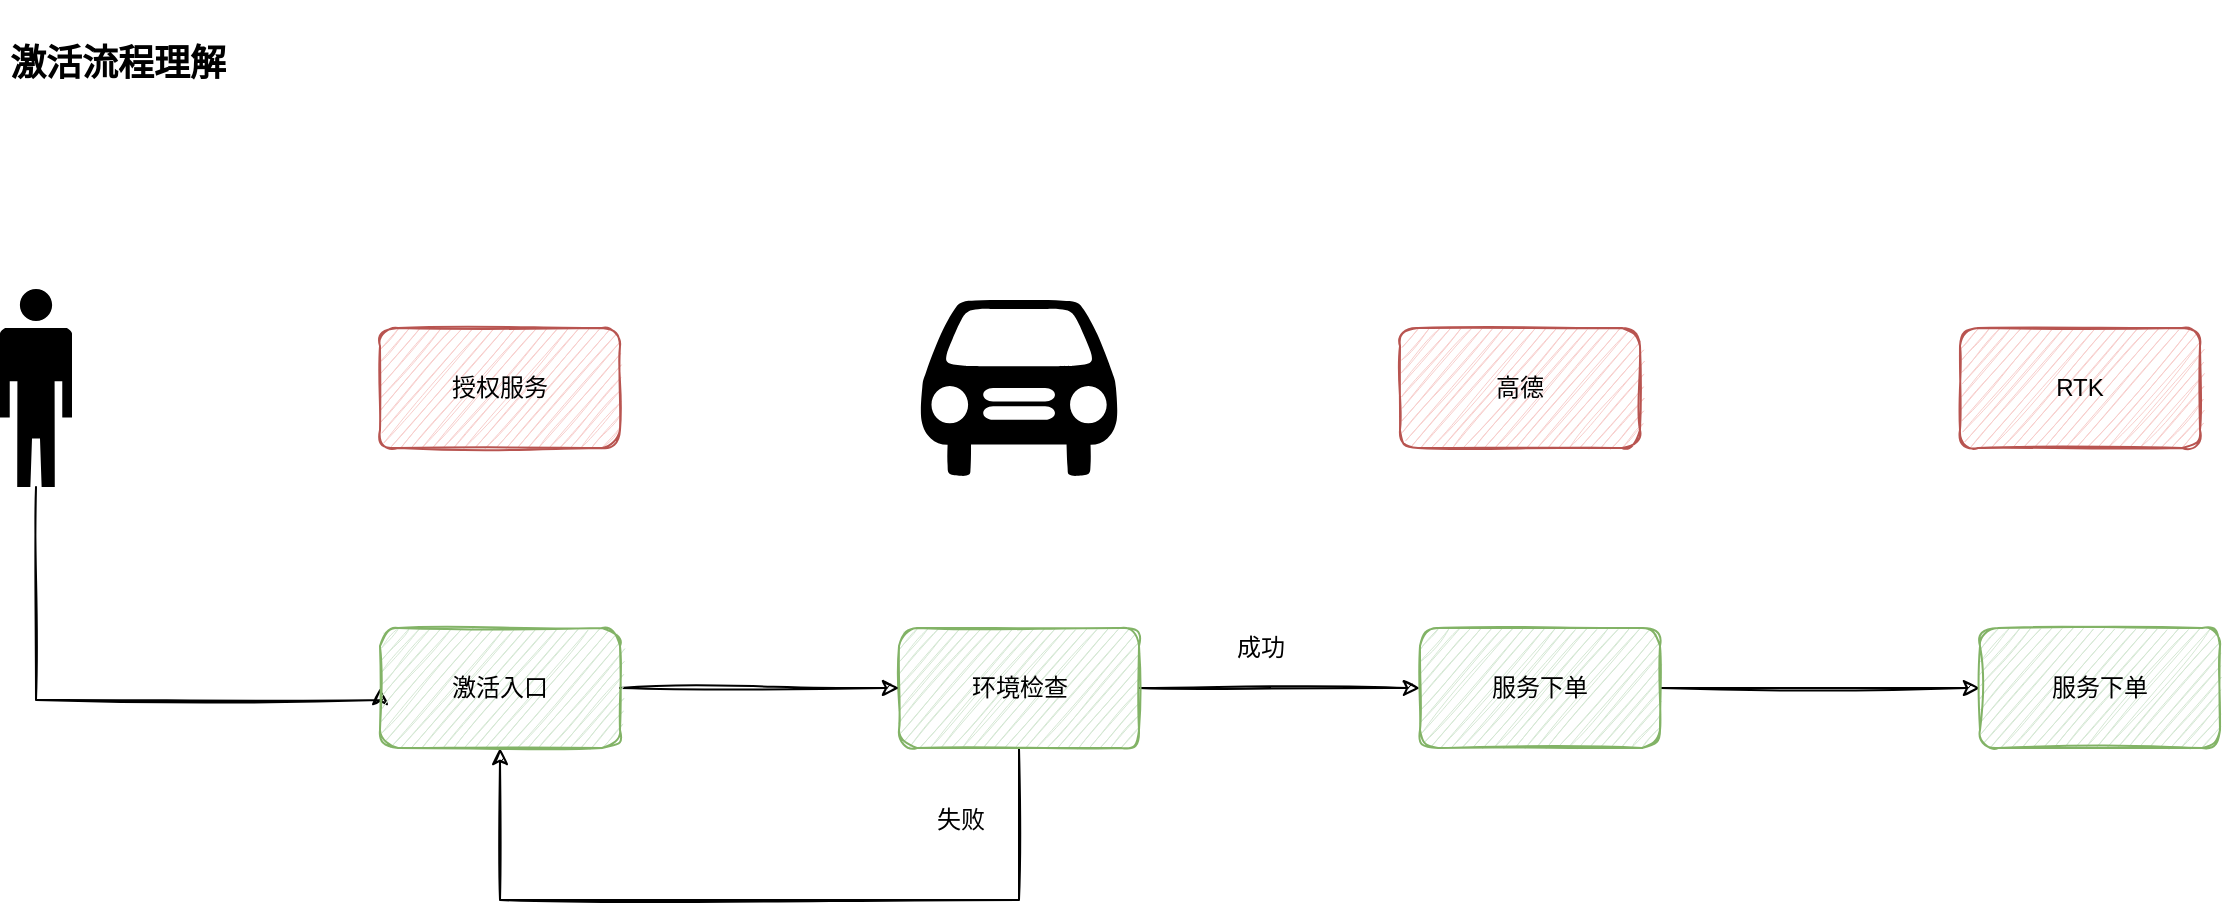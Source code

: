 <mxfile version="13.10.0" type="github">
  <diagram name="Page-1" id="74e2e168-ea6b-b213-b513-2b3c1d86103e">
    <mxGraphModel dx="1422" dy="762" grid="1" gridSize="10" guides="1" tooltips="1" connect="1" arrows="1" fold="1" page="1" pageScale="1" pageWidth="1100" pageHeight="850" background="#ffffff" math="0" shadow="0">
      <root>
        <mxCell id="0" />
        <mxCell id="1" parent="0" />
        <mxCell id="Wx8eUFAgv1iPd0HW5qv9-2" value="&lt;h1&gt;&lt;span style=&quot;text-align: center&quot;&gt;&lt;font style=&quot;font-size: 18px&quot;&gt;激活流程理解&lt;/font&gt;&lt;/span&gt;&lt;/h1&gt;" style="text;html=1;strokeColor=none;fillColor=none;spacing=5;spacingTop=-20;whiteSpace=wrap;overflow=hidden;rounded=0;" vertex="1" parent="1">
          <mxGeometry x="60" y="30" width="140" height="70" as="geometry" />
        </mxCell>
        <mxCell id="Wx8eUFAgv1iPd0HW5qv9-3" value="高德" style="rounded=1;whiteSpace=wrap;html=1;fillColor=#f8cecc;strokeColor=#b85450;shadow=0;sketch=1;" vertex="1" parent="1">
          <mxGeometry x="760" y="184" width="120" height="60" as="geometry" />
        </mxCell>
        <mxCell id="Wx8eUFAgv1iPd0HW5qv9-4" value="RTK" style="rounded=1;whiteSpace=wrap;html=1;fillColor=#f8cecc;strokeColor=#b85450;shadow=0;sketch=1;" vertex="1" parent="1">
          <mxGeometry x="1040" y="184" width="120" height="60" as="geometry" />
        </mxCell>
        <mxCell id="Wx8eUFAgv1iPd0HW5qv9-7" value="" style="shape=mxgraph.signs.transportation.car_1;html=1;pointerEvents=1;fillColor=#000000;strokeColor=none;verticalLabelPosition=bottom;verticalAlign=top;align=center;shadow=0;sketch=0;" vertex="1" parent="1">
          <mxGeometry x="520" y="170" width="99" height="88" as="geometry" />
        </mxCell>
        <mxCell id="Wx8eUFAgv1iPd0HW5qv9-8" value="授权服务" style="rounded=1;whiteSpace=wrap;html=1;shadow=0;sketch=1;fillColor=#f8cecc;strokeColor=#b85450;" vertex="1" parent="1">
          <mxGeometry x="250" y="184" width="120" height="60" as="geometry" />
        </mxCell>
        <mxCell id="Wx8eUFAgv1iPd0HW5qv9-18" style="edgeStyle=orthogonalEdgeStyle;rounded=0;sketch=1;orthogonalLoop=1;jettySize=auto;html=1;exitX=1;exitY=0.5;exitDx=0;exitDy=0;entryX=0;entryY=0.5;entryDx=0;entryDy=0;" edge="1" parent="1" source="Wx8eUFAgv1iPd0HW5qv9-11" target="Wx8eUFAgv1iPd0HW5qv9-16">
          <mxGeometry relative="1" as="geometry" />
        </mxCell>
        <mxCell id="Wx8eUFAgv1iPd0HW5qv9-28" style="edgeStyle=orthogonalEdgeStyle;rounded=0;sketch=1;orthogonalLoop=1;jettySize=auto;html=1;entryX=0.5;entryY=1;entryDx=0;entryDy=0;" edge="1" parent="1" source="Wx8eUFAgv1iPd0HW5qv9-11" target="Wx8eUFAgv1iPd0HW5qv9-23">
          <mxGeometry relative="1" as="geometry">
            <Array as="points">
              <mxPoint x="570" y="470" />
              <mxPoint x="310" y="470" />
            </Array>
          </mxGeometry>
        </mxCell>
        <mxCell id="Wx8eUFAgv1iPd0HW5qv9-11" value="环境检查" style="rounded=1;whiteSpace=wrap;html=1;shadow=0;sketch=1;fillColor=#d5e8d4;strokeColor=#82b366;" vertex="1" parent="1">
          <mxGeometry x="509.5" y="334" width="120" height="60" as="geometry" />
        </mxCell>
        <mxCell id="Wx8eUFAgv1iPd0HW5qv9-30" style="edgeStyle=orthogonalEdgeStyle;rounded=0;sketch=1;orthogonalLoop=1;jettySize=auto;html=1;entryX=0;entryY=0.5;entryDx=0;entryDy=0;" edge="1" parent="1" source="Wx8eUFAgv1iPd0HW5qv9-16" target="Wx8eUFAgv1iPd0HW5qv9-17">
          <mxGeometry relative="1" as="geometry" />
        </mxCell>
        <mxCell id="Wx8eUFAgv1iPd0HW5qv9-16" value="服务下单" style="rounded=1;whiteSpace=wrap;html=1;shadow=0;sketch=1;fillColor=#d5e8d4;strokeColor=#82b366;" vertex="1" parent="1">
          <mxGeometry x="770" y="334" width="120" height="60" as="geometry" />
        </mxCell>
        <mxCell id="Wx8eUFAgv1iPd0HW5qv9-17" value="服务下单" style="rounded=1;whiteSpace=wrap;html=1;shadow=0;sketch=1;fillColor=#d5e8d4;strokeColor=#82b366;" vertex="1" parent="1">
          <mxGeometry x="1050" y="334" width="120" height="60" as="geometry" />
        </mxCell>
        <mxCell id="Wx8eUFAgv1iPd0HW5qv9-19" value="成功" style="text;html=1;align=center;verticalAlign=middle;resizable=0;points=[];autosize=1;" vertex="1" parent="1">
          <mxGeometry x="670" y="334" width="40" height="20" as="geometry" />
        </mxCell>
        <mxCell id="Wx8eUFAgv1iPd0HW5qv9-26" style="edgeStyle=orthogonalEdgeStyle;rounded=0;sketch=1;orthogonalLoop=1;jettySize=auto;html=1;entryX=0;entryY=0.5;entryDx=0;entryDy=0;" edge="1" parent="1" source="Wx8eUFAgv1iPd0HW5qv9-22" target="Wx8eUFAgv1iPd0HW5qv9-23">
          <mxGeometry relative="1" as="geometry">
            <Array as="points">
              <mxPoint x="78" y="370" />
            </Array>
          </mxGeometry>
        </mxCell>
        <mxCell id="Wx8eUFAgv1iPd0HW5qv9-22" value="" style="shape=mxgraph.signs.people.man_2;html=1;pointerEvents=1;fillColor=#000000;strokeColor=none;verticalLabelPosition=bottom;verticalAlign=top;align=center;shadow=0;sketch=0;" vertex="1" parent="1">
          <mxGeometry x="60" y="164.5" width="36" height="99" as="geometry" />
        </mxCell>
        <mxCell id="Wx8eUFAgv1iPd0HW5qv9-27" style="edgeStyle=orthogonalEdgeStyle;rounded=0;sketch=1;orthogonalLoop=1;jettySize=auto;html=1;exitX=1;exitY=0.5;exitDx=0;exitDy=0;entryX=0;entryY=0.5;entryDx=0;entryDy=0;" edge="1" parent="1" source="Wx8eUFAgv1iPd0HW5qv9-23" target="Wx8eUFAgv1iPd0HW5qv9-11">
          <mxGeometry relative="1" as="geometry">
            <mxPoint x="510" y="370" as="targetPoint" />
          </mxGeometry>
        </mxCell>
        <mxCell id="Wx8eUFAgv1iPd0HW5qv9-23" value="激活入口" style="rounded=1;whiteSpace=wrap;html=1;shadow=0;sketch=1;fillColor=#d5e8d4;strokeColor=#82b366;" vertex="1" parent="1">
          <mxGeometry x="250" y="334" width="120" height="60" as="geometry" />
        </mxCell>
        <mxCell id="Wx8eUFAgv1iPd0HW5qv9-29" value="失败" style="text;html=1;align=center;verticalAlign=middle;resizable=0;points=[];autosize=1;" vertex="1" parent="1">
          <mxGeometry x="520" y="420" width="40" height="20" as="geometry" />
        </mxCell>
      </root>
    </mxGraphModel>
  </diagram>
</mxfile>
